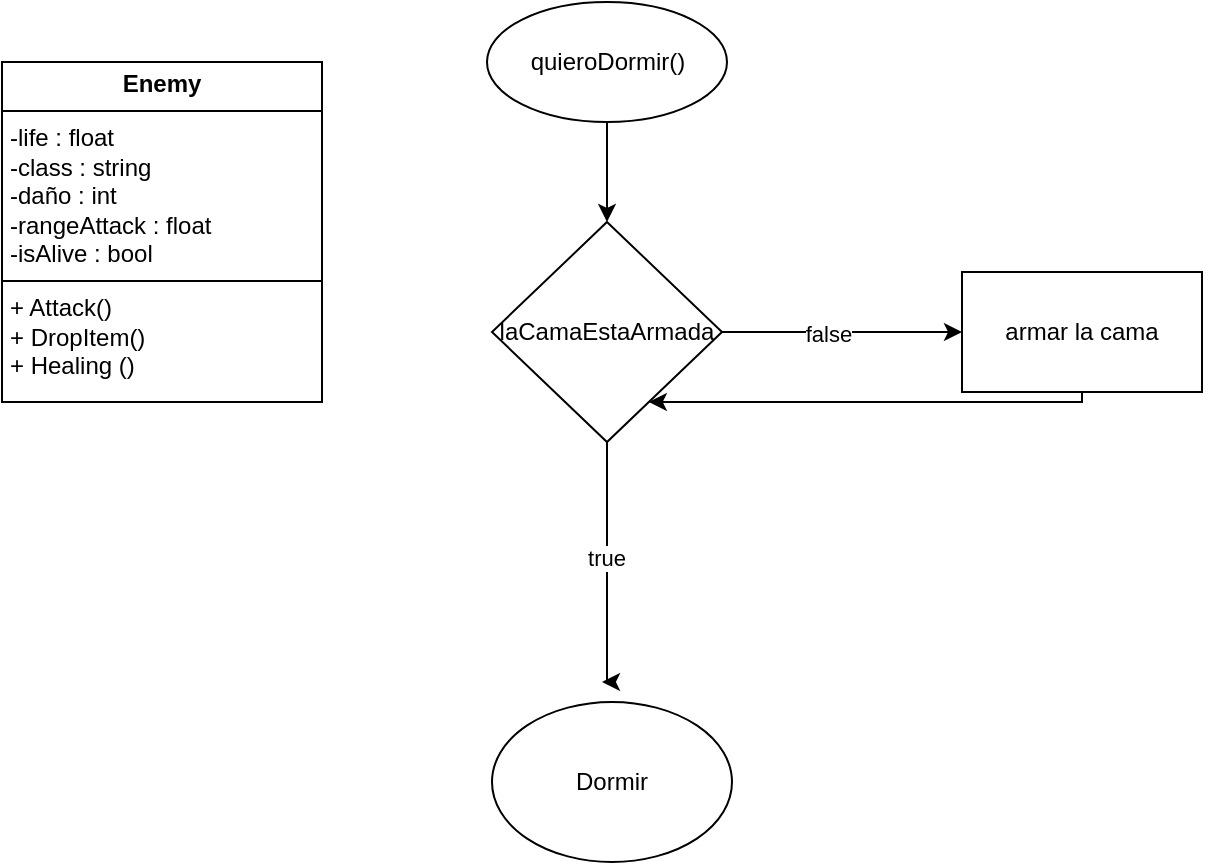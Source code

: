 <mxfile version="24.3.0" type="device">
  <diagram name="Página-1" id="lKvY7BdGXvFr7UPisZ36">
    <mxGraphModel dx="1114" dy="600" grid="1" gridSize="10" guides="1" tooltips="1" connect="1" arrows="1" fold="1" page="1" pageScale="1" pageWidth="827" pageHeight="1169" math="0" shadow="0">
      <root>
        <mxCell id="0" />
        <mxCell id="1" parent="0" />
        <mxCell id="sTMqV2deyNT59X9Gljp1-1" value="&lt;p style=&quot;margin:0px;margin-top:4px;text-align:center;&quot;&gt;&lt;b&gt;Enemy&lt;/b&gt;&lt;/p&gt;&lt;hr size=&quot;1&quot; style=&quot;border-style:solid;&quot;&gt;&lt;p style=&quot;margin:0px;margin-left:4px;&quot;&gt;-life : float&lt;/p&gt;&lt;p style=&quot;margin:0px;margin-left:4px;&quot;&gt;-class : string&lt;/p&gt;&lt;p style=&quot;margin:0px;margin-left:4px;&quot;&gt;-daño : int&lt;/p&gt;&lt;p style=&quot;margin:0px;margin-left:4px;&quot;&gt;-rangeAttack : float&lt;/p&gt;&lt;p style=&quot;margin:0px;margin-left:4px;&quot;&gt;-isAlive : bool&lt;/p&gt;&lt;hr size=&quot;1&quot; style=&quot;border-style:solid;&quot;&gt;&lt;p style=&quot;margin:0px;margin-left:4px;&quot;&gt;+ Attack()&lt;/p&gt;&lt;p style=&quot;margin:0px;margin-left:4px;&quot;&gt;+ DropItem()&lt;/p&gt;&lt;p style=&quot;margin:0px;margin-left:4px;&quot;&gt;+ Healing ()&lt;/p&gt;&lt;p style=&quot;margin:0px;margin-left:4px;&quot;&gt;&lt;br&gt;&lt;/p&gt;" style="verticalAlign=top;align=left;overflow=fill;html=1;whiteSpace=wrap;" parent="1" vertex="1">
          <mxGeometry x="10" y="200" width="160" height="170" as="geometry" />
        </mxCell>
        <mxCell id="W8awwsNafZqXdp4rtgAn-10" style="edgeStyle=orthogonalEdgeStyle;rounded=0;orthogonalLoop=1;jettySize=auto;html=1;" edge="1" parent="1" source="W8awwsNafZqXdp4rtgAn-1" target="W8awwsNafZqXdp4rtgAn-6">
          <mxGeometry relative="1" as="geometry" />
        </mxCell>
        <mxCell id="W8awwsNafZqXdp4rtgAn-1" value="quieroDormir()" style="ellipse;whiteSpace=wrap;html=1;" vertex="1" parent="1">
          <mxGeometry x="252.5" y="170" width="120" height="60" as="geometry" />
        </mxCell>
        <mxCell id="W8awwsNafZqXdp4rtgAn-11" style="edgeStyle=orthogonalEdgeStyle;rounded=0;orthogonalLoop=1;jettySize=auto;html=1;" edge="1" parent="1" source="W8awwsNafZqXdp4rtgAn-6" target="W8awwsNafZqXdp4rtgAn-7">
          <mxGeometry relative="1" as="geometry">
            <Array as="points">
              <mxPoint x="460" y="335" />
              <mxPoint x="460" y="335" />
            </Array>
          </mxGeometry>
        </mxCell>
        <mxCell id="W8awwsNafZqXdp4rtgAn-32" value="false" style="edgeLabel;html=1;align=center;verticalAlign=middle;resizable=0;points=[];" vertex="1" connectable="0" parent="W8awwsNafZqXdp4rtgAn-11">
          <mxGeometry x="-0.128" y="-1" relative="1" as="geometry">
            <mxPoint as="offset" />
          </mxGeometry>
        </mxCell>
        <mxCell id="W8awwsNafZqXdp4rtgAn-6" value="laCamaEstaArmada" style="rhombus;whiteSpace=wrap;html=1;" vertex="1" parent="1">
          <mxGeometry x="255" y="280" width="115" height="110" as="geometry" />
        </mxCell>
        <mxCell id="W8awwsNafZqXdp4rtgAn-38" style="edgeStyle=orthogonalEdgeStyle;rounded=0;orthogonalLoop=1;jettySize=auto;html=1;" edge="1" parent="1" source="W8awwsNafZqXdp4rtgAn-7" target="W8awwsNafZqXdp4rtgAn-6">
          <mxGeometry relative="1" as="geometry">
            <Array as="points">
              <mxPoint x="550" y="370" />
            </Array>
          </mxGeometry>
        </mxCell>
        <mxCell id="W8awwsNafZqXdp4rtgAn-7" value="armar la cama" style="rounded=0;whiteSpace=wrap;html=1;" vertex="1" parent="1">
          <mxGeometry x="490" y="305" width="120" height="60" as="geometry" />
        </mxCell>
        <mxCell id="W8awwsNafZqXdp4rtgAn-12" style="edgeStyle=orthogonalEdgeStyle;rounded=0;orthogonalLoop=1;jettySize=auto;html=1;" edge="1" parent="1" source="W8awwsNafZqXdp4rtgAn-6">
          <mxGeometry relative="1" as="geometry">
            <mxPoint x="310" y="510" as="targetPoint" />
            <Array as="points">
              <mxPoint x="313" y="510" />
            </Array>
          </mxGeometry>
        </mxCell>
        <mxCell id="W8awwsNafZqXdp4rtgAn-31" value="true" style="edgeLabel;html=1;align=center;verticalAlign=middle;resizable=0;points=[];" vertex="1" connectable="0" parent="W8awwsNafZqXdp4rtgAn-12">
          <mxGeometry x="-0.05" y="-1" relative="1" as="geometry">
            <mxPoint as="offset" />
          </mxGeometry>
        </mxCell>
        <mxCell id="W8awwsNafZqXdp4rtgAn-33" value="Dormir" style="ellipse;whiteSpace=wrap;html=1;" vertex="1" parent="1">
          <mxGeometry x="255" y="520" width="120" height="80" as="geometry" />
        </mxCell>
      </root>
    </mxGraphModel>
  </diagram>
</mxfile>
